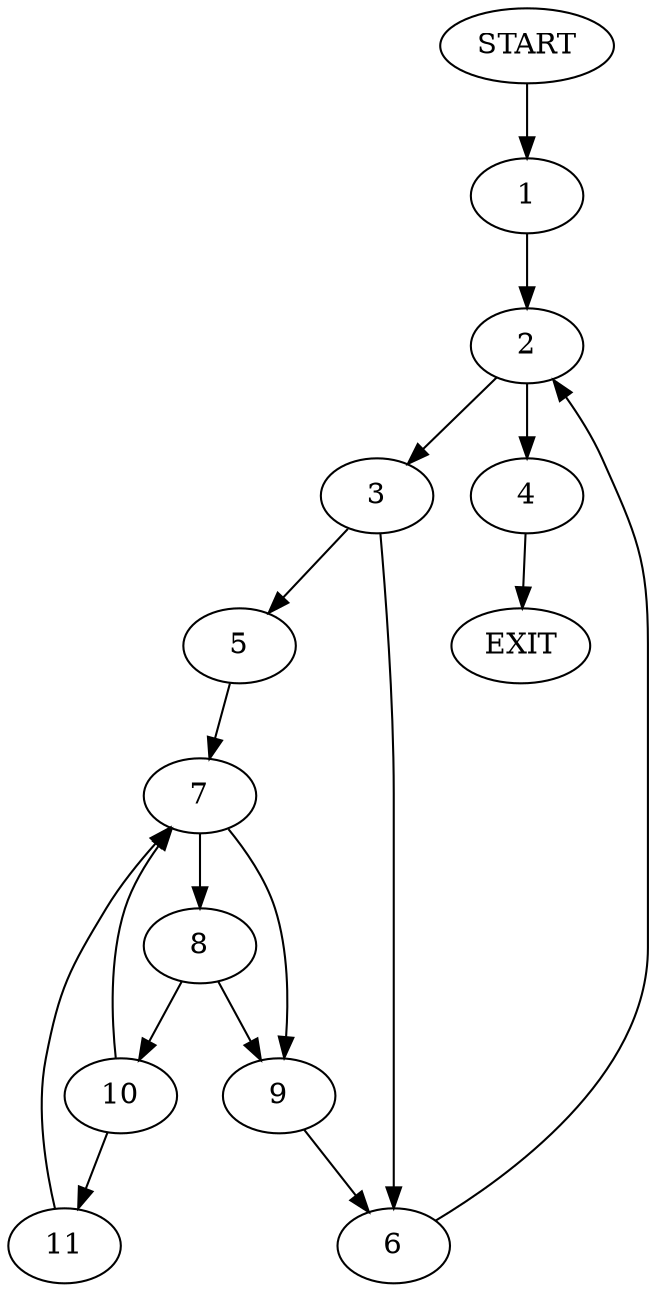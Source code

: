 digraph {
0 [label="START"]
12 [label="EXIT"]
0 -> 1
1 -> 2
2 -> 3
2 -> 4
4 -> 12
3 -> 5
3 -> 6
6 -> 2
5 -> 7
7 -> 8
7 -> 9
9 -> 6
8 -> 10
8 -> 9
10 -> 7
10 -> 11
11 -> 7
}
